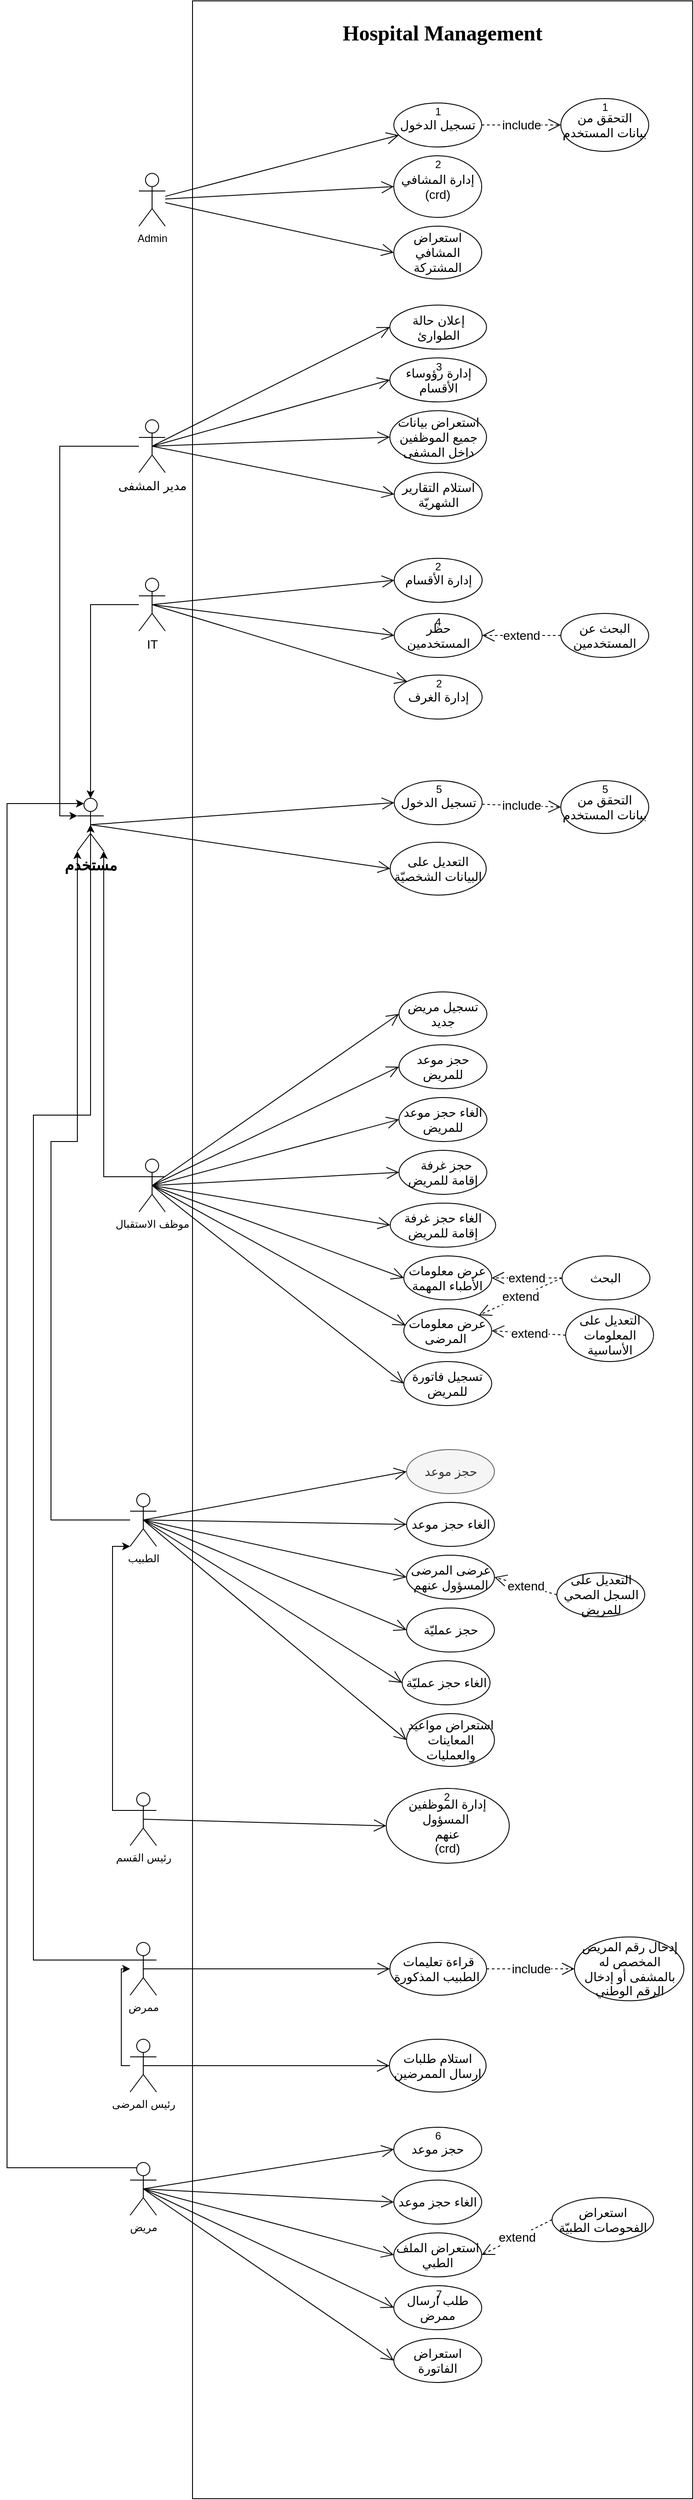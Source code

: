 <mxfile version="15.8.7" type="device"><diagram id="CZWPlFle0UDfTyKs_f63" name="Page-1"><mxGraphModel dx="868" dy="1653" grid="1" gridSize="10" guides="1" tooltips="1" connect="1" arrows="1" fold="1" page="1" pageScale="1" pageWidth="850" pageHeight="1100" math="0" shadow="0"><root><mxCell id="0"/><mxCell id="1" parent="0"/><mxCell id="A4R0s8xZ0z-zzf3L-33o-4" value="&lt;h1&gt;&lt;font face=&quot;Comic Sans MS&quot;&gt;Hospital Management&lt;/font&gt;&lt;/h1&gt;" style="rounded=0;whiteSpace=wrap;html=1;horizontal=1;verticalAlign=top;" parent="1" vertex="1"><mxGeometry x="251" y="-96" width="569" height="2838" as="geometry"/></mxCell><mxCell id="A4R0s8xZ0z-zzf3L-33o-7" value="Admin" style="shape=umlActor;verticalLabelPosition=bottom;verticalAlign=top;html=1;outlineConnect=0;" parent="1" vertex="1"><mxGeometry x="190" y="100" width="30" height="60" as="geometry"/></mxCell><mxCell id="A4R0s8xZ0z-zzf3L-33o-11" value="تسجيل الدخول" style="ellipse;whiteSpace=wrap;html=1;verticalAlign=middle;fontSize=14;" parent="1" vertex="1"><mxGeometry x="480" y="20" width="100" height="50" as="geometry"/></mxCell><mxCell id="A4R0s8xZ0z-zzf3L-33o-13" value="إدارة المشافي&lt;br&gt;(crd)" style="ellipse;whiteSpace=wrap;html=1;fontSize=14;" parent="1" vertex="1"><mxGeometry x="480" y="80" width="100" height="70" as="geometry"/></mxCell><mxCell id="A4R0s8xZ0z-zzf3L-33o-15" value="استعراض المشافي&lt;br&gt;المشتركة" style="ellipse;whiteSpace=wrap;html=1;fontSize=14;" parent="1" vertex="1"><mxGeometry x="480" y="160" width="100" height="60" as="geometry"/></mxCell><mxCell id="A4R0s8xZ0z-zzf3L-33o-20" style="edgeStyle=orthogonalEdgeStyle;rounded=0;orthogonalLoop=1;jettySize=auto;html=1;exitX=0.5;exitY=1;exitDx=0;exitDy=0;fontSize=14;" parent="1" edge="1"><mxGeometry relative="1" as="geometry"><mxPoint x="460" y="370" as="sourcePoint"/><mxPoint x="460" y="370" as="targetPoint"/></mxGeometry></mxCell><mxCell id="A4R0s8xZ0z-zzf3L-33o-25" value="" style="endArrow=open;endFill=1;endSize=12;html=1;rounded=0;fontSize=14;" parent="1" source="A4R0s8xZ0z-zzf3L-33o-7" target="A4R0s8xZ0z-zzf3L-33o-11" edge="1"><mxGeometry width="160" relative="1" as="geometry"><mxPoint x="340" y="280" as="sourcePoint"/><mxPoint x="500" y="280" as="targetPoint"/></mxGeometry></mxCell><mxCell id="A4R0s8xZ0z-zzf3L-33o-26" value="" style="endArrow=open;endFill=1;endSize=12;html=1;rounded=0;fontSize=14;entryX=0;entryY=0.5;entryDx=0;entryDy=0;" parent="1" source="A4R0s8xZ0z-zzf3L-33o-7" target="A4R0s8xZ0z-zzf3L-33o-13" edge="1"><mxGeometry width="160" relative="1" as="geometry"><mxPoint x="260" y="136.86" as="sourcePoint"/><mxPoint x="413.878" y="104.653" as="targetPoint"/></mxGeometry></mxCell><mxCell id="A4R0s8xZ0z-zzf3L-33o-28" value="" style="endArrow=open;endFill=1;endSize=12;html=1;rounded=0;fontSize=14;entryX=0;entryY=0.5;entryDx=0;entryDy=0;" parent="1" source="A4R0s8xZ0z-zzf3L-33o-7" target="A4R0s8xZ0z-zzf3L-33o-15" edge="1"><mxGeometry width="160" relative="1" as="geometry"><mxPoint x="260" y="146.818" as="sourcePoint"/><mxPoint x="410" y="215" as="targetPoint"/></mxGeometry></mxCell><mxCell id="pIloMthtEdGAzL_Q1CRn-136" style="edgeStyle=orthogonalEdgeStyle;rounded=0;orthogonalLoop=1;jettySize=auto;html=1;entryX=0;entryY=0.333;entryDx=0;entryDy=0;entryPerimeter=0;fontSize=12;" parent="1" source="A4R0s8xZ0z-zzf3L-33o-29" target="A4R0s8xZ0z-zzf3L-33o-38" edge="1"><mxGeometry relative="1" as="geometry"/></mxCell><mxCell id="A4R0s8xZ0z-zzf3L-33o-29" value="مدير المشفى" style="shape=umlActor;verticalLabelPosition=bottom;verticalAlign=top;html=1;fontSize=14;" parent="1" vertex="1"><mxGeometry x="190" y="380" width="30" height="60" as="geometry"/></mxCell><mxCell id="A4R0s8xZ0z-zzf3L-33o-32" value="إدارة رؤوساء الأقسام" style="ellipse;whiteSpace=wrap;html=1;fontSize=14;" parent="1" vertex="1"><mxGeometry x="475.5" y="309.68" width="110" height="50" as="geometry"/></mxCell><mxCell id="A4R0s8xZ0z-zzf3L-33o-36" value="استعراض بيانات جميع الموظفين داخل المشفى" style="ellipse;whiteSpace=wrap;html=1;fontSize=14;" parent="1" vertex="1"><mxGeometry x="475.5" y="369.68" width="110" height="60" as="geometry"/></mxCell><mxCell id="A4R0s8xZ0z-zzf3L-33o-38" value="مستخدم" style="shape=umlActor;verticalLabelPosition=bottom;verticalAlign=top;html=1;fontSize=17;fontStyle=1" parent="1" vertex="1"><mxGeometry x="120" y="810" width="30" height="60" as="geometry"/></mxCell><mxCell id="A4R0s8xZ0z-zzf3L-33o-39" value="تسجيل الدخول" style="ellipse;whiteSpace=wrap;html=1;verticalAlign=middle;fontSize=14;" parent="1" vertex="1"><mxGeometry x="480.5" y="790" width="100" height="50" as="geometry"/></mxCell><mxCell id="A4R0s8xZ0z-zzf3L-33o-40" value="التعديل على البيانات الشخصيّة" style="ellipse;whiteSpace=wrap;html=1;verticalAlign=middle;fontSize=14;" parent="1" vertex="1"><mxGeometry x="475.88" y="860" width="109.25" height="60" as="geometry"/></mxCell><mxCell id="A4R0s8xZ0z-zzf3L-33o-42" value="" style="endArrow=open;endFill=1;endSize=12;html=1;rounded=0;fontSize=14;entryX=0;entryY=0.5;entryDx=0;entryDy=0;exitX=0.5;exitY=0.5;exitDx=0;exitDy=0;exitPerimeter=0;" parent="1" source="A4R0s8xZ0z-zzf3L-33o-29" target="A4R0s8xZ0z-zzf3L-33o-36" edge="1"><mxGeometry width="160" relative="1" as="geometry"><mxPoint x="215" y="490" as="sourcePoint"/><mxPoint x="410" y="445" as="targetPoint"/></mxGeometry></mxCell><mxCell id="pIloMthtEdGAzL_Q1CRn-135" style="edgeStyle=orthogonalEdgeStyle;rounded=0;orthogonalLoop=1;jettySize=auto;html=1;entryX=0.5;entryY=0;entryDx=0;entryDy=0;entryPerimeter=0;fontSize=12;" parent="1" source="pIloMthtEdGAzL_Q1CRn-1" target="A4R0s8xZ0z-zzf3L-33o-38" edge="1"><mxGeometry relative="1" as="geometry"/></mxCell><mxCell id="pIloMthtEdGAzL_Q1CRn-1" value="IT" style="shape=umlActor;verticalLabelPosition=bottom;verticalAlign=top;html=1;fontSize=14;" parent="1" vertex="1"><mxGeometry x="190" y="560" width="30" height="60" as="geometry"/></mxCell><mxCell id="pIloMthtEdGAzL_Q1CRn-2" value="إدارة الأقسام" style="ellipse;whiteSpace=wrap;html=1;fontSize=14;" parent="1" vertex="1"><mxGeometry x="480.5" y="537.32" width="100" height="50" as="geometry"/></mxCell><mxCell id="pIloMthtEdGAzL_Q1CRn-12" value="حظر المستخدمين" style="ellipse;whiteSpace=wrap;html=1;fontSize=14;" parent="1" vertex="1"><mxGeometry x="480.5" y="600" width="100" height="50" as="geometry"/></mxCell><mxCell id="pIloMthtEdGAzL_Q1CRn-13" value="البحث عن المستخدمين" style="ellipse;whiteSpace=wrap;html=1;fontSize=14;" parent="1" vertex="1"><mxGeometry x="670" y="600" width="100" height="50" as="geometry"/></mxCell><mxCell id="pIloMthtEdGAzL_Q1CRn-14" value="extend" style="endArrow=open;endSize=12;dashed=1;html=1;rounded=0;fontSize=14;entryX=1;entryY=0.5;entryDx=0;entryDy=0;exitX=0;exitY=0.5;exitDx=0;exitDy=0;" parent="1" source="pIloMthtEdGAzL_Q1CRn-13" target="pIloMthtEdGAzL_Q1CRn-12" edge="1"><mxGeometry width="160" relative="1" as="geometry"><mxPoint x="655.145" y="701.002" as="sourcePoint"/><mxPoint x="551.5" y="740" as="targetPoint"/></mxGeometry></mxCell><mxCell id="pIloMthtEdGAzL_Q1CRn-17" value="إدارة الغرف" style="ellipse;whiteSpace=wrap;html=1;fontSize=14;" parent="1" vertex="1"><mxGeometry x="480.5" y="670" width="100" height="50" as="geometry"/></mxCell><mxCell id="pIloMthtEdGAzL_Q1CRn-34" value="" style="endArrow=open;endFill=1;endSize=12;html=1;rounded=0;exitX=0.5;exitY=0.5;exitDx=0;exitDy=0;entryX=0;entryY=0.5;entryDx=0;entryDy=0;exitPerimeter=0;" parent="1" source="pIloMthtEdGAzL_Q1CRn-1" target="pIloMthtEdGAzL_Q1CRn-2" edge="1"><mxGeometry width="160" relative="1" as="geometry"><mxPoint x="711" y="835" as="sourcePoint"/><mxPoint x="625.355" y="857.322" as="targetPoint"/></mxGeometry></mxCell><mxCell id="pIloMthtEdGAzL_Q1CRn-35" value="" style="endArrow=open;endFill=1;endSize=12;html=1;rounded=0;exitX=0.5;exitY=0.5;exitDx=0;exitDy=0;entryX=0;entryY=0.5;entryDx=0;entryDy=0;exitPerimeter=0;" parent="1" source="pIloMthtEdGAzL_Q1CRn-1" target="pIloMthtEdGAzL_Q1CRn-12" edge="1"><mxGeometry width="160" relative="1" as="geometry"><mxPoint x="225" y="650" as="sourcePoint"/><mxPoint x="410" y="645" as="targetPoint"/></mxGeometry></mxCell><mxCell id="pIloMthtEdGAzL_Q1CRn-36" value="" style="endArrow=open;endFill=1;endSize=12;html=1;rounded=0;exitX=0.5;exitY=0.5;exitDx=0;exitDy=0;entryX=0;entryY=0;entryDx=0;entryDy=0;exitPerimeter=0;" parent="1" source="pIloMthtEdGAzL_Q1CRn-1" target="pIloMthtEdGAzL_Q1CRn-17" edge="1"><mxGeometry width="160" relative="1" as="geometry"><mxPoint x="225" y="650" as="sourcePoint"/><mxPoint x="410" y="745" as="targetPoint"/></mxGeometry></mxCell><mxCell id="pIloMthtEdGAzL_Q1CRn-138" style="edgeStyle=orthogonalEdgeStyle;rounded=0;orthogonalLoop=1;jettySize=auto;html=1;entryX=1;entryY=1;entryDx=0;entryDy=0;entryPerimeter=0;fontSize=12;exitX=0;exitY=0.333;exitDx=0;exitDy=0;exitPerimeter=0;" parent="1" source="pIloMthtEdGAzL_Q1CRn-37" target="A4R0s8xZ0z-zzf3L-33o-38" edge="1"><mxGeometry relative="1" as="geometry"><Array as="points"><mxPoint x="150" y="1240"/></Array></mxGeometry></mxCell><mxCell id="pIloMthtEdGAzL_Q1CRn-37" value="موظف الاستقبال" style="shape=umlActor;verticalLabelPosition=bottom;verticalAlign=top;html=1;" parent="1" vertex="1"><mxGeometry x="190" y="1220" width="30" height="60" as="geometry"/></mxCell><mxCell id="pIloMthtEdGAzL_Q1CRn-38" value="تسجيل مريض جديد" style="ellipse;whiteSpace=wrap;html=1;fontSize=14;" parent="1" vertex="1"><mxGeometry x="485.88" y="1030" width="100" height="50" as="geometry"/></mxCell><mxCell id="pIloMthtEdGAzL_Q1CRn-39" value="حجز موعد للمريض" style="ellipse;whiteSpace=wrap;html=1;fontSize=14;" parent="1" vertex="1"><mxGeometry x="485.88" y="1090" width="100" height="50" as="geometry"/></mxCell><mxCell id="pIloMthtEdGAzL_Q1CRn-40" value="&amp;nbsp; حجز غرفة إقامة للمريض" style="ellipse;whiteSpace=wrap;html=1;fontSize=14;" parent="1" vertex="1"><mxGeometry x="485.88" y="1210" width="100" height="50" as="geometry"/></mxCell><mxCell id="pIloMthtEdGAzL_Q1CRn-41" value="عرض معلومات الأطباء المهمة" style="ellipse;whiteSpace=wrap;html=1;fontSize=14;" parent="1" vertex="1"><mxGeometry x="491.38" y="1330" width="100" height="50" as="geometry"/></mxCell><mxCell id="pIloMthtEdGAzL_Q1CRn-42" value="البحث" style="ellipse;whiteSpace=wrap;html=1;fontSize=14;" parent="1" vertex="1"><mxGeometry x="671.38" y="1330" width="100" height="50" as="geometry"/></mxCell><mxCell id="pIloMthtEdGAzL_Q1CRn-43" value="extend" style="endArrow=open;endSize=12;dashed=1;html=1;rounded=0;fontSize=14;entryX=1;entryY=0.5;entryDx=0;entryDy=0;exitX=0;exitY=0.5;exitDx=0;exitDy=0;" parent="1" source="pIloMthtEdGAzL_Q1CRn-42" target="pIloMthtEdGAzL_Q1CRn-41" edge="1"><mxGeometry width="160" relative="1" as="geometry"><mxPoint x="686.025" y="1276.002" as="sourcePoint"/><mxPoint x="611.38" y="1310" as="targetPoint"/></mxGeometry></mxCell><mxCell id="pIloMthtEdGAzL_Q1CRn-48" value="عرض معلومات المرضى&amp;nbsp;" style="ellipse;whiteSpace=wrap;html=1;fontSize=14;" parent="1" vertex="1"><mxGeometry x="491.38" y="1390" width="100" height="50" as="geometry"/></mxCell><mxCell id="pIloMthtEdGAzL_Q1CRn-50" value="extend" style="endArrow=open;endSize=12;dashed=1;html=1;rounded=0;fontSize=14;entryX=1;entryY=0;entryDx=0;entryDy=0;exitX=0;exitY=0.5;exitDx=0;exitDy=0;" parent="1" source="pIloMthtEdGAzL_Q1CRn-42" target="pIloMthtEdGAzL_Q1CRn-48" edge="1"><mxGeometry width="160" relative="1" as="geometry"><mxPoint x="671.38" y="1416" as="sourcePoint"/><mxPoint x="591.38" y="1416" as="targetPoint"/></mxGeometry></mxCell><mxCell id="pIloMthtEdGAzL_Q1CRn-51" value="تسجيل فاتورة للمريض" style="ellipse;whiteSpace=wrap;html=1;fontSize=14;" parent="1" vertex="1"><mxGeometry x="491.38" y="1450" width="100" height="50" as="geometry"/></mxCell><mxCell id="pIloMthtEdGAzL_Q1CRn-53" value="" style="endArrow=open;endFill=1;endSize=12;html=1;rounded=0;fontSize=30;exitX=0.5;exitY=0.5;exitDx=0;exitDy=0;exitPerimeter=0;entryX=0;entryY=0.5;entryDx=0;entryDy=0;" parent="1" source="pIloMthtEdGAzL_Q1CRn-37" target="pIloMthtEdGAzL_Q1CRn-38" edge="1"><mxGeometry width="160" relative="1" as="geometry"><mxPoint x="400" y="1410" as="sourcePoint"/><mxPoint x="560" y="1410" as="targetPoint"/></mxGeometry></mxCell><mxCell id="pIloMthtEdGAzL_Q1CRn-54" value="" style="endArrow=open;endFill=1;endSize=12;html=1;rounded=0;fontSize=30;exitX=0.5;exitY=0.5;exitDx=0;exitDy=0;exitPerimeter=0;entryX=0;entryY=0.5;entryDx=0;entryDy=0;" parent="1" source="pIloMthtEdGAzL_Q1CRn-37" target="pIloMthtEdGAzL_Q1CRn-39" edge="1"><mxGeometry width="160" relative="1" as="geometry"><mxPoint x="235" y="1400" as="sourcePoint"/><mxPoint x="520.0" y="1315" as="targetPoint"/></mxGeometry></mxCell><mxCell id="pIloMthtEdGAzL_Q1CRn-55" value="" style="endArrow=open;endFill=1;endSize=12;html=1;rounded=0;fontSize=30;exitX=0.5;exitY=0.5;exitDx=0;exitDy=0;exitPerimeter=0;entryX=0;entryY=0.5;entryDx=0;entryDy=0;" parent="1" source="pIloMthtEdGAzL_Q1CRn-37" target="pIloMthtEdGAzL_Q1CRn-40" edge="1"><mxGeometry width="160" relative="1" as="geometry"><mxPoint x="235" y="1400" as="sourcePoint"/><mxPoint x="520.0" y="1375" as="targetPoint"/></mxGeometry></mxCell><mxCell id="pIloMthtEdGAzL_Q1CRn-56" value="" style="endArrow=open;endFill=1;endSize=12;html=1;rounded=0;fontSize=30;exitX=0.5;exitY=0.5;exitDx=0;exitDy=0;exitPerimeter=0;entryX=0;entryY=0.5;entryDx=0;entryDy=0;" parent="1" source="pIloMthtEdGAzL_Q1CRn-37" target="pIloMthtEdGAzL_Q1CRn-41" edge="1"><mxGeometry width="160" relative="1" as="geometry"><mxPoint x="235" y="1400" as="sourcePoint"/><mxPoint x="520.0" y="1435" as="targetPoint"/></mxGeometry></mxCell><mxCell id="pIloMthtEdGAzL_Q1CRn-57" value="" style="endArrow=open;endFill=1;endSize=12;html=1;rounded=0;fontSize=30;exitX=0.5;exitY=0.5;exitDx=0;exitDy=0;exitPerimeter=0;entryX=0.02;entryY=0.38;entryDx=0;entryDy=0;entryPerimeter=0;" parent="1" source="pIloMthtEdGAzL_Q1CRn-37" target="pIloMthtEdGAzL_Q1CRn-48" edge="1"><mxGeometry width="160" relative="1" as="geometry"><mxPoint x="235" y="1400" as="sourcePoint"/><mxPoint x="520.0" y="1495" as="targetPoint"/></mxGeometry></mxCell><mxCell id="pIloMthtEdGAzL_Q1CRn-58" value="" style="endArrow=open;endFill=1;endSize=12;html=1;rounded=0;fontSize=30;exitX=0.5;exitY=0.5;exitDx=0;exitDy=0;exitPerimeter=0;entryX=0;entryY=0.5;entryDx=0;entryDy=0;" parent="1" source="pIloMthtEdGAzL_Q1CRn-37" target="pIloMthtEdGAzL_Q1CRn-51" edge="1"><mxGeometry width="160" relative="1" as="geometry"><mxPoint x="235" y="1400" as="sourcePoint"/><mxPoint x="522" y="1549" as="targetPoint"/></mxGeometry></mxCell><mxCell id="pIloMthtEdGAzL_Q1CRn-139" style="edgeStyle=orthogonalEdgeStyle;rounded=0;orthogonalLoop=1;jettySize=auto;html=1;entryX=0;entryY=1;entryDx=0;entryDy=0;entryPerimeter=0;fontSize=12;" parent="1" source="pIloMthtEdGAzL_Q1CRn-59" target="A4R0s8xZ0z-zzf3L-33o-38" edge="1"><mxGeometry relative="1" as="geometry"><Array as="points"><mxPoint x="90" y="1630"/><mxPoint x="90" y="1200"/><mxPoint x="120" y="1200"/></Array></mxGeometry></mxCell><mxCell id="pIloMthtEdGAzL_Q1CRn-59" value="الطبيب" style="shape=umlActor;verticalLabelPosition=bottom;verticalAlign=top;html=1;fontSize=12;" parent="1" vertex="1"><mxGeometry x="180" y="1600" width="30" height="60" as="geometry"/></mxCell><mxCell id="pIloMthtEdGAzL_Q1CRn-67" value="حجز موعد" style="ellipse;whiteSpace=wrap;html=1;fontSize=14;fillColor=#f5f5f5;strokeColor=#666666;fontColor=#333333;" parent="1" vertex="1"><mxGeometry x="494.5" y="1550" width="100" height="50" as="geometry"/></mxCell><mxCell id="pIloMthtEdGAzL_Q1CRn-68" value="الغاء حجز موعد" style="ellipse;whiteSpace=wrap;html=1;fontSize=14;" parent="1" vertex="1"><mxGeometry x="494.5" y="1610" width="100" height="50" as="geometry"/></mxCell><mxCell id="pIloMthtEdGAzL_Q1CRn-69" value="" style="endArrow=open;endFill=1;endSize=12;html=1;rounded=0;exitX=0.5;exitY=0.5;exitDx=0;exitDy=0;entryX=0;entryY=0.5;entryDx=0;entryDy=0;exitPerimeter=0;" parent="1" source="pIloMthtEdGAzL_Q1CRn-59" target="pIloMthtEdGAzL_Q1CRn-68" edge="1"><mxGeometry width="160" relative="1" as="geometry"><mxPoint x="330" y="1590" as="sourcePoint"/><mxPoint x="570" y="1635" as="targetPoint"/></mxGeometry></mxCell><mxCell id="pIloMthtEdGAzL_Q1CRn-71" value="عرضى المرضى المسؤول عنهم" style="ellipse;whiteSpace=wrap;html=1;fontSize=14;" parent="1" vertex="1"><mxGeometry x="494.5" y="1670" width="100" height="50" as="geometry"/></mxCell><mxCell id="pIloMthtEdGAzL_Q1CRn-74" value="حجز عمليّة" style="ellipse;whiteSpace=wrap;html=1;fontSize=14;" parent="1" vertex="1"><mxGeometry x="494.5" y="1730" width="100" height="50" as="geometry"/></mxCell><mxCell id="pIloMthtEdGAzL_Q1CRn-75" value="الغاء حجز عمليّة" style="ellipse;whiteSpace=wrap;html=1;fontSize=14;" parent="1" vertex="1"><mxGeometry x="489.5" y="1790" width="100" height="50" as="geometry"/></mxCell><mxCell id="pIloMthtEdGAzL_Q1CRn-76" value="" style="endArrow=open;endFill=1;endSize=12;html=1;rounded=0;exitX=0.5;exitY=0.5;exitDx=0;exitDy=0;entryX=0;entryY=0.5;entryDx=0;entryDy=0;exitPerimeter=0;" parent="1" source="pIloMthtEdGAzL_Q1CRn-59" target="pIloMthtEdGAzL_Q1CRn-75" edge="1"><mxGeometry width="160" relative="1" as="geometry"><mxPoint x="330" y="1740" as="sourcePoint"/><mxPoint x="566.2" y="1796.5" as="targetPoint"/></mxGeometry></mxCell><mxCell id="pIloMthtEdGAzL_Q1CRn-81" value="التعديل على السجل الصحي للمريض" style="ellipse;whiteSpace=wrap;html=1;fontSize=14;" parent="1" vertex="1"><mxGeometry x="665.5" y="1690" width="100" height="50" as="geometry"/></mxCell><mxCell id="pIloMthtEdGAzL_Q1CRn-82" value="extend" style="endArrow=open;endSize=12;dashed=1;html=1;rounded=0;fontSize=14;entryX=1;entryY=0.5;entryDx=0;entryDy=0;exitX=0;exitY=0.5;exitDx=0;exitDy=0;" parent="1" source="pIloMthtEdGAzL_Q1CRn-81" target="pIloMthtEdGAzL_Q1CRn-71" edge="1"><mxGeometry width="160" relative="1" as="geometry"><mxPoint x="680.145" y="1636.002" as="sourcePoint"/><mxPoint x="585.5" y="1715" as="targetPoint"/></mxGeometry></mxCell><mxCell id="pIloMthtEdGAzL_Q1CRn-85" value="استعراض مواعيد المعاينات والعمليات" style="ellipse;whiteSpace=wrap;html=1;fontSize=14;" parent="1" vertex="1"><mxGeometry x="494.5" y="1850" width="100" height="60" as="geometry"/></mxCell><mxCell id="pIloMthtEdGAzL_Q1CRn-88" style="edgeStyle=orthogonalEdgeStyle;rounded=0;orthogonalLoop=1;jettySize=auto;html=1;fontSize=12;entryX=0;entryY=1;entryDx=0;entryDy=0;entryPerimeter=0;exitX=0;exitY=0.333;exitDx=0;exitDy=0;exitPerimeter=0;" parent="1" source="pIloMthtEdGAzL_Q1CRn-87" target="pIloMthtEdGAzL_Q1CRn-59" edge="1"><mxGeometry relative="1" as="geometry"><mxPoint x="235" y="1850" as="targetPoint"/><Array as="points"><mxPoint x="160" y="1960"/><mxPoint x="160" y="1660"/></Array></mxGeometry></mxCell><mxCell id="pIloMthtEdGAzL_Q1CRn-87" value="رئيس القسم" style="shape=umlActor;verticalLabelPosition=bottom;verticalAlign=top;html=1;fontSize=12;" parent="1" vertex="1"><mxGeometry x="180" y="1940" width="30" height="60" as="geometry"/></mxCell><mxCell id="pIloMthtEdGAzL_Q1CRn-92" value="إدارة الموظفين المسؤول&amp;nbsp; &lt;br&gt;عنهم&lt;br&gt;(crd)" style="ellipse;whiteSpace=wrap;html=1;fontSize=14;" parent="1" vertex="1"><mxGeometry x="471.38" y="1935" width="140" height="85" as="geometry"/></mxCell><mxCell id="pIloMthtEdGAzL_Q1CRn-99" value="" style="endArrow=open;endFill=1;endSize=12;html=1;rounded=0;exitX=0.5;exitY=0.5;exitDx=0;exitDy=0;entryX=0;entryY=0.5;entryDx=0;entryDy=0;exitPerimeter=0;" parent="1" source="pIloMthtEdGAzL_Q1CRn-87" target="pIloMthtEdGAzL_Q1CRn-92" edge="1"><mxGeometry width="160" relative="1" as="geometry"><mxPoint x="704.645" y="1897.322" as="sourcePoint"/><mxPoint x="616.2" y="1876.5" as="targetPoint"/></mxGeometry></mxCell><mxCell id="pIloMthtEdGAzL_Q1CRn-100" value="" style="endArrow=open;endFill=1;endSize=12;html=1;rounded=0;exitX=0.5;exitY=0.5;exitDx=0;exitDy=0;entryX=0;entryY=0.5;entryDx=0;entryDy=0;exitPerimeter=0;" parent="1" source="pIloMthtEdGAzL_Q1CRn-59" target="pIloMthtEdGAzL_Q1CRn-85" edge="1"><mxGeometry width="160" relative="1" as="geometry"><mxPoint x="245" y="1920" as="sourcePoint"/><mxPoint x="480" y="2070" as="targetPoint"/></mxGeometry></mxCell><mxCell id="pIloMthtEdGAzL_Q1CRn-101" value="" style="endArrow=open;endFill=1;endSize=12;html=1;rounded=0;exitX=0.5;exitY=0.5;exitDx=0;exitDy=0;entryX=0;entryY=0.5;entryDx=0;entryDy=0;exitPerimeter=0;" parent="1" source="pIloMthtEdGAzL_Q1CRn-59" target="pIloMthtEdGAzL_Q1CRn-74" edge="1"><mxGeometry width="160" relative="1" as="geometry"><mxPoint x="245" y="1780" as="sourcePoint"/><mxPoint x="470.0" y="1785" as="targetPoint"/></mxGeometry></mxCell><mxCell id="pIloMthtEdGAzL_Q1CRn-102" value="" style="endArrow=open;endFill=1;endSize=12;html=1;rounded=0;exitX=0.5;exitY=0.5;exitDx=0;exitDy=0;entryX=0;entryY=0.5;entryDx=0;entryDy=0;exitPerimeter=0;" parent="1" source="pIloMthtEdGAzL_Q1CRn-59" target="pIloMthtEdGAzL_Q1CRn-71" edge="1"><mxGeometry width="160" relative="1" as="geometry"><mxPoint x="245" y="1780" as="sourcePoint"/><mxPoint x="520.0" y="1865" as="targetPoint"/></mxGeometry></mxCell><mxCell id="pIloMthtEdGAzL_Q1CRn-103" value="" style="endArrow=open;endFill=1;endSize=12;html=1;rounded=0;exitX=0.5;exitY=0.5;exitDx=0;exitDy=0;entryX=0;entryY=0.5;entryDx=0;entryDy=0;exitPerimeter=0;" parent="1" source="pIloMthtEdGAzL_Q1CRn-59" target="pIloMthtEdGAzL_Q1CRn-67" edge="1"><mxGeometry width="160" relative="1" as="geometry"><mxPoint x="245" y="1780" as="sourcePoint"/><mxPoint x="472.8" y="1641.5" as="targetPoint"/></mxGeometry></mxCell><mxCell id="pIloMthtEdGAzL_Q1CRn-140" style="edgeStyle=orthogonalEdgeStyle;rounded=0;orthogonalLoop=1;jettySize=auto;html=1;entryX=0.5;entryY=0.5;entryDx=0;entryDy=0;entryPerimeter=0;fontSize=12;exitX=0;exitY=0.333;exitDx=0;exitDy=0;exitPerimeter=0;" parent="1" source="pIloMthtEdGAzL_Q1CRn-104" target="A4R0s8xZ0z-zzf3L-33o-38" edge="1"><mxGeometry relative="1" as="geometry"><Array as="points"><mxPoint x="180" y="2130"/><mxPoint x="70" y="2130"/><mxPoint x="70" y="1170"/><mxPoint x="135" y="1170"/></Array></mxGeometry></mxCell><mxCell id="pIloMthtEdGAzL_Q1CRn-104" value="ممرض" style="shape=umlActor;verticalLabelPosition=bottom;verticalAlign=top;html=1;fontSize=12;" parent="1" vertex="1"><mxGeometry x="180" y="2110" width="30" height="60" as="geometry"/></mxCell><mxCell id="pIloMthtEdGAzL_Q1CRn-109" value="قراءة تعليمات الطبيب المذكورة&amp;nbsp;" style="ellipse;whiteSpace=wrap;html=1;fontSize=14;" parent="1" vertex="1"><mxGeometry x="475.5" y="2110" width="110" height="60" as="geometry"/></mxCell><mxCell id="pIloMthtEdGAzL_Q1CRn-110" value="إدخال رقم المريض المخصص له بالمشفى أو إدخال الرقم الوطني" style="ellipse;whiteSpace=wrap;html=1;fontSize=14;" parent="1" vertex="1"><mxGeometry x="685.5" y="2103.75" width="124.5" height="72.5" as="geometry"/></mxCell><mxCell id="pIloMthtEdGAzL_Q1CRn-111" value="include" style="endArrow=open;endSize=12;dashed=1;html=1;rounded=0;fontSize=14;entryX=0;entryY=0.5;entryDx=0;entryDy=0;exitX=1;exitY=0.5;exitDx=0;exitDy=0;" parent="1" source="pIloMthtEdGAzL_Q1CRn-109" target="pIloMthtEdGAzL_Q1CRn-110" edge="1"><mxGeometry width="160" relative="1" as="geometry"><mxPoint x="650.145" y="2131.202" as="sourcePoint"/><mxPoint x="552.6" y="2180" as="targetPoint"/><Array as="points"/></mxGeometry></mxCell><mxCell id="pIloMthtEdGAzL_Q1CRn-112" value="" style="endArrow=open;endFill=1;endSize=12;html=1;rounded=0;fontSize=12;exitX=0.5;exitY=0.5;exitDx=0;exitDy=0;exitPerimeter=0;entryX=0;entryY=0.5;entryDx=0;entryDy=0;" parent="1" source="pIloMthtEdGAzL_Q1CRn-104" target="pIloMthtEdGAzL_Q1CRn-109" edge="1"><mxGeometry width="160" relative="1" as="geometry"><mxPoint x="380" y="2330" as="sourcePoint"/><mxPoint x="540" y="2330" as="targetPoint"/><Array as="points"><mxPoint x="340" y="2140"/></Array></mxGeometry></mxCell><mxCell id="pIloMthtEdGAzL_Q1CRn-141" style="edgeStyle=elbowEdgeStyle;rounded=0;orthogonalLoop=1;jettySize=auto;html=1;entryX=0.25;entryY=0.1;entryDx=0;entryDy=0;entryPerimeter=0;fontSize=12;exitX=0.25;exitY=0.1;exitDx=0;exitDy=0;exitPerimeter=0;" parent="1" source="pIloMthtEdGAzL_Q1CRn-113" target="A4R0s8xZ0z-zzf3L-33o-38" edge="1"><mxGeometry relative="1" as="geometry"><Array as="points"><mxPoint x="40" y="1300"/></Array></mxGeometry></mxCell><mxCell id="pIloMthtEdGAzL_Q1CRn-113" value="مريض" style="shape=umlActor;verticalLabelPosition=bottom;verticalAlign=top;html=1;fontSize=12;" parent="1" vertex="1"><mxGeometry x="180" y="2360" width="30" height="60" as="geometry"/></mxCell><mxCell id="pIloMthtEdGAzL_Q1CRn-120" value="حجز موعد" style="ellipse;whiteSpace=wrap;html=1;fontSize=14;" parent="1" vertex="1"><mxGeometry x="480" y="2320" width="100" height="50" as="geometry"/></mxCell><mxCell id="pIloMthtEdGAzL_Q1CRn-121" value="الغاء حجز موعد" style="ellipse;whiteSpace=wrap;html=1;fontSize=14;" parent="1" vertex="1"><mxGeometry x="480" y="2380" width="100" height="50" as="geometry"/></mxCell><mxCell id="pIloMthtEdGAzL_Q1CRn-122" value="" style="endArrow=open;endFill=1;endSize=12;html=1;rounded=0;exitX=0.5;exitY=0.5;exitDx=0;exitDy=0;entryX=0;entryY=0.5;entryDx=0;entryDy=0;exitPerimeter=0;" parent="1" source="pIloMthtEdGAzL_Q1CRn-113" target="pIloMthtEdGAzL_Q1CRn-121" edge="1"><mxGeometry width="160" relative="1" as="geometry"><mxPoint x="314.5" y="2290" as="sourcePoint"/><mxPoint x="554.5" y="2335" as="targetPoint"/></mxGeometry></mxCell><mxCell id="pIloMthtEdGAzL_Q1CRn-124" value="استعراض الفحوصات الطبيّة" style="ellipse;whiteSpace=wrap;html=1;fontSize=14;" parent="1" vertex="1"><mxGeometry x="660" y="2400" width="115.5" height="50" as="geometry"/></mxCell><mxCell id="pIloMthtEdGAzL_Q1CRn-125" value="استعراض الملف الطبي" style="ellipse;whiteSpace=wrap;html=1;fontSize=14;" parent="1" vertex="1"><mxGeometry x="480" y="2440" width="100" height="50" as="geometry"/></mxCell><mxCell id="pIloMthtEdGAzL_Q1CRn-126" value="extend" style="endArrow=open;endSize=12;dashed=1;html=1;rounded=0;fontSize=14;entryX=1;entryY=0.5;entryDx=0;entryDy=0;exitX=0;exitY=0.5;exitDx=0;exitDy=0;" parent="1" source="pIloMthtEdGAzL_Q1CRn-124" target="pIloMthtEdGAzL_Q1CRn-125" edge="1"><mxGeometry width="160" relative="1" as="geometry"><mxPoint x="620.145" y="2341.202" as="sourcePoint"/><mxPoint x="522.6" y="2390" as="targetPoint"/></mxGeometry></mxCell><mxCell id="pIloMthtEdGAzL_Q1CRn-127" value="طلب ارسال ممرض" style="ellipse;whiteSpace=wrap;html=1;fontSize=14;" parent="1" vertex="1"><mxGeometry x="480" y="2500" width="100" height="50" as="geometry"/></mxCell><mxCell id="pIloMthtEdGAzL_Q1CRn-128" value="استعراض الفاتورة" style="ellipse;whiteSpace=wrap;html=1;fontSize=14;" parent="1" vertex="1"><mxGeometry x="480" y="2560" width="100" height="50" as="geometry"/></mxCell><mxCell id="pIloMthtEdGAzL_Q1CRn-129" value="" style="endArrow=open;endFill=1;endSize=12;html=1;rounded=0;fontSize=12;exitX=0.5;exitY=0.5;exitDx=0;exitDy=0;exitPerimeter=0;entryX=0;entryY=0.5;entryDx=0;entryDy=0;" parent="1" source="pIloMthtEdGAzL_Q1CRn-113" target="pIloMthtEdGAzL_Q1CRn-120" edge="1"><mxGeometry width="160" relative="1" as="geometry"><mxPoint x="245" y="2230" as="sourcePoint"/><mxPoint x="454.5" y="2335" as="targetPoint"/></mxGeometry></mxCell><mxCell id="pIloMthtEdGAzL_Q1CRn-130" value="" style="endArrow=open;endFill=1;endSize=12;html=1;rounded=0;fontSize=12;exitX=0.5;exitY=0.5;exitDx=0;exitDy=0;exitPerimeter=0;entryX=0;entryY=0.5;entryDx=0;entryDy=0;" parent="1" source="pIloMthtEdGAzL_Q1CRn-113" target="pIloMthtEdGAzL_Q1CRn-125" edge="1"><mxGeometry width="160" relative="1" as="geometry"><mxPoint x="245" y="2410" as="sourcePoint"/><mxPoint x="494.5" y="2385" as="targetPoint"/></mxGeometry></mxCell><mxCell id="pIloMthtEdGAzL_Q1CRn-131" value="" style="endArrow=open;endFill=1;endSize=12;html=1;rounded=0;fontSize=12;exitX=0.5;exitY=0.5;exitDx=0;exitDy=0;exitPerimeter=0;entryX=0;entryY=0.5;entryDx=0;entryDy=0;" parent="1" source="pIloMthtEdGAzL_Q1CRn-113" target="pIloMthtEdGAzL_Q1CRn-127" edge="1"><mxGeometry width="160" relative="1" as="geometry"><mxPoint x="245" y="2410" as="sourcePoint"/><mxPoint x="490" y="2475" as="targetPoint"/></mxGeometry></mxCell><mxCell id="pIloMthtEdGAzL_Q1CRn-132" value="" style="endArrow=open;endFill=1;endSize=12;html=1;rounded=0;fontSize=12;exitX=0.5;exitY=0.5;exitDx=0;exitDy=0;exitPerimeter=0;entryX=0;entryY=0.5;entryDx=0;entryDy=0;" parent="1" source="pIloMthtEdGAzL_Q1CRn-113" target="pIloMthtEdGAzL_Q1CRn-128" edge="1"><mxGeometry width="160" relative="1" as="geometry"><mxPoint x="245" y="2410" as="sourcePoint"/><mxPoint x="490" y="2535" as="targetPoint"/></mxGeometry></mxCell><mxCell id="pIloMthtEdGAzL_Q1CRn-133" value="" style="endArrow=open;endFill=1;endSize=12;html=1;rounded=0;fontSize=30;exitX=0.5;exitY=0.5;exitDx=0;exitDy=0;exitPerimeter=0;entryX=0;entryY=0.5;entryDx=0;entryDy=0;" parent="1" source="A4R0s8xZ0z-zzf3L-33o-38" target="A4R0s8xZ0z-zzf3L-33o-39" edge="1"><mxGeometry width="160" relative="1" as="geometry"><mxPoint x="235" y="1400" as="sourcePoint"/><mxPoint x="520" y="1315" as="targetPoint"/></mxGeometry></mxCell><mxCell id="pIloMthtEdGAzL_Q1CRn-134" value="" style="endArrow=open;endFill=1;endSize=12;html=1;rounded=0;fontSize=30;exitX=0.5;exitY=0.5;exitDx=0;exitDy=0;exitPerimeter=0;entryX=0;entryY=0.5;entryDx=0;entryDy=0;" parent="1" source="A4R0s8xZ0z-zzf3L-33o-38" target="A4R0s8xZ0z-zzf3L-33o-40" edge="1"><mxGeometry width="160" relative="1" as="geometry"><mxPoint x="225" y="1185" as="sourcePoint"/><mxPoint x="494.5" y="1095" as="targetPoint"/></mxGeometry></mxCell><mxCell id="Pqzdf8n0h9oEWvgA2Guk-1" value="التحقق من بيانات المستخدم" style="ellipse;whiteSpace=wrap;html=1;fontSize=14;" parent="1" vertex="1"><mxGeometry x="670" y="15" width="100" height="60" as="geometry"/></mxCell><mxCell id="Pqzdf8n0h9oEWvgA2Guk-2" value="include" style="endArrow=open;endSize=12;dashed=1;html=1;rounded=0;fontSize=14;entryX=0;entryY=0.5;entryDx=0;entryDy=0;" parent="1" source="A4R0s8xZ0z-zzf3L-33o-11" target="Pqzdf8n0h9oEWvgA2Guk-1" edge="1"><mxGeometry width="160" relative="1" as="geometry"><mxPoint x="479.995" y="30.002" as="sourcePoint"/><mxPoint x="564.64" y="22.68" as="targetPoint"/></mxGeometry></mxCell><mxCell id="Pqzdf8n0h9oEWvgA2Guk-3" value="التحقق من بيانات المستخدم" style="ellipse;whiteSpace=wrap;html=1;fontSize=14;" parent="1" vertex="1"><mxGeometry x="670" y="790" width="100" height="60" as="geometry"/></mxCell><mxCell id="Pqzdf8n0h9oEWvgA2Guk-4" value="include" style="endArrow=open;endSize=12;dashed=1;html=1;rounded=0;fontSize=14;entryX=0;entryY=0.5;entryDx=0;entryDy=0;" parent="1" source="A4R0s8xZ0z-zzf3L-33o-39" target="Pqzdf8n0h9oEWvgA2Guk-3" edge="1"><mxGeometry width="160" relative="1" as="geometry"><mxPoint x="596.164" y="876.867" as="sourcePoint"/><mxPoint x="671.5" y="860" as="targetPoint"/></mxGeometry></mxCell><mxCell id="Pqzdf8n0h9oEWvgA2Guk-8" value="" style="endArrow=open;endFill=1;endSize=12;html=1;rounded=0;fontSize=14;exitX=0.5;exitY=0.5;exitDx=0;exitDy=0;exitPerimeter=0;entryX=0;entryY=0.5;entryDx=0;entryDy=0;" parent="1" source="A4R0s8xZ0z-zzf3L-33o-29" target="A4R0s8xZ0z-zzf3L-33o-32" edge="1"><mxGeometry width="160" relative="1" as="geometry"><mxPoint x="225" y="510" as="sourcePoint"/><mxPoint x="408" y="412" as="targetPoint"/></mxGeometry></mxCell><mxCell id="aQvQPYeTLjrbUg_yH_Xy-1" value="1" style="text;html=1;resizable=0;autosize=1;align=center;verticalAlign=middle;points=[];fillColor=none;strokeColor=none;rounded=0;" parent="1" vertex="1"><mxGeometry x="520" y="20" width="20" height="20" as="geometry"/></mxCell><mxCell id="nYdrPy6L5s1pN8R-3zOp-12" value="" style="endArrow=open;endFill=1;endSize=12;html=1;rounded=0;fontSize=30;exitX=0.5;exitY=0.5;exitDx=0;exitDy=0;exitPerimeter=0;entryX=0;entryY=0.5;entryDx=0;entryDy=0;" parent="1" source="pIloMthtEdGAzL_Q1CRn-37" target="nYdrPy6L5s1pN8R-3zOp-13" edge="1"><mxGeometry width="160" relative="1" as="geometry"><mxPoint x="215" y="1350" as="sourcePoint"/><mxPoint x="485.5" y="1245" as="targetPoint"/></mxGeometry></mxCell><mxCell id="nYdrPy6L5s1pN8R-3zOp-13" value="الغاء حجز موعد للمريض" style="ellipse;whiteSpace=wrap;html=1;fontSize=14;" parent="1" vertex="1"><mxGeometry x="485.88" y="1150" width="100" height="50" as="geometry"/></mxCell><mxCell id="nYdrPy6L5s1pN8R-3zOp-14" value="الغاء حجز غرفة إقامة للمريض" style="ellipse;whiteSpace=wrap;html=1;fontSize=14;" parent="1" vertex="1"><mxGeometry x="475.88" y="1270" width="120" height="50" as="geometry"/></mxCell><mxCell id="nYdrPy6L5s1pN8R-3zOp-15" value="" style="endArrow=open;endFill=1;endSize=12;html=1;rounded=0;fontSize=30;exitX=0.5;exitY=0.5;exitDx=0;exitDy=0;exitPerimeter=0;entryX=0;entryY=0.5;entryDx=0;entryDy=0;" parent="1" source="pIloMthtEdGAzL_Q1CRn-37" target="nYdrPy6L5s1pN8R-3zOp-14" edge="1"><mxGeometry width="160" relative="1" as="geometry"><mxPoint x="205" y="1390" as="sourcePoint"/><mxPoint x="520.0" y="1425" as="targetPoint"/></mxGeometry></mxCell><mxCell id="nYdrPy6L5s1pN8R-3zOp-16" value="إعلان حالة الطوارئ" style="ellipse;whiteSpace=wrap;html=1;fontSize=14;" parent="1" vertex="1"><mxGeometry x="475.5" y="249.68" width="110" height="50" as="geometry"/></mxCell><mxCell id="nYdrPy6L5s1pN8R-3zOp-17" value="" style="endArrow=open;endFill=1;endSize=12;html=1;rounded=0;fontSize=14;exitX=0.5;exitY=0.5;exitDx=0;exitDy=0;exitPerimeter=0;entryX=0;entryY=0.5;entryDx=0;entryDy=0;" parent="1" source="A4R0s8xZ0z-zzf3L-33o-29" target="nYdrPy6L5s1pN8R-3zOp-16" edge="1"><mxGeometry width="160" relative="1" as="geometry"><mxPoint x="215" y="420" as="sourcePoint"/><mxPoint x="415" y="375" as="targetPoint"/></mxGeometry></mxCell><mxCell id="nYdrPy6L5s1pN8R-3zOp-18" value="استلام التقارير الشهريّة" style="ellipse;whiteSpace=wrap;html=1;fontSize=14;" parent="1" vertex="1"><mxGeometry x="480.5" y="439.68" width="100" height="50" as="geometry"/></mxCell><mxCell id="nYdrPy6L5s1pN8R-3zOp-19" value="" style="endArrow=open;endFill=1;endSize=12;html=1;rounded=0;fontSize=14;entryX=0;entryY=0.5;entryDx=0;entryDy=0;exitX=0.5;exitY=0.5;exitDx=0;exitDy=0;exitPerimeter=0;" parent="1" source="A4R0s8xZ0z-zzf3L-33o-29" target="nYdrPy6L5s1pN8R-3zOp-18" edge="1"><mxGeometry width="160" relative="1" as="geometry"><mxPoint x="205" y="480" as="sourcePoint"/><mxPoint x="410" y="515" as="targetPoint"/></mxGeometry></mxCell><mxCell id="nYdrPy6L5s1pN8R-3zOp-20" value="1" style="text;html=1;resizable=0;autosize=1;align=center;verticalAlign=middle;points=[];fillColor=none;strokeColor=none;rounded=0;" parent="1" vertex="1"><mxGeometry x="710" y="15" width="20" height="20" as="geometry"/></mxCell><mxCell id="nYdrPy6L5s1pN8R-3zOp-25" value="2" style="text;html=1;resizable=0;autosize=1;align=center;verticalAlign=middle;points=[];fillColor=none;strokeColor=none;rounded=0;" parent="1" vertex="1"><mxGeometry x="520" y="80" width="20" height="20" as="geometry"/></mxCell><mxCell id="nYdrPy6L5s1pN8R-3zOp-43" value="" style="edgeStyle=orthogonalEdgeStyle;rounded=0;orthogonalLoop=1;jettySize=auto;html=1;fontFamily=Comic Sans MS;" parent="1" source="nYdrPy6L5s1pN8R-3zOp-39" target="pIloMthtEdGAzL_Q1CRn-104" edge="1"><mxGeometry relative="1" as="geometry"><Array as="points"><mxPoint x="170" y="2250"/><mxPoint x="170" y="2140"/></Array></mxGeometry></mxCell><mxCell id="nYdrPy6L5s1pN8R-3zOp-39" value="رئيس المرضى" style="shape=umlActor;verticalLabelPosition=bottom;verticalAlign=top;html=1;fontSize=12;" parent="1" vertex="1"><mxGeometry x="180" y="2220" width="30" height="60" as="geometry"/></mxCell><mxCell id="nYdrPy6L5s1pN8R-3zOp-40" value="استلام طلبات ارسال الممرضين" style="ellipse;whiteSpace=wrap;html=1;fontSize=14;" parent="1" vertex="1"><mxGeometry x="475" y="2220" width="110" height="60" as="geometry"/></mxCell><mxCell id="nYdrPy6L5s1pN8R-3zOp-41" value="" style="endArrow=open;endFill=1;endSize=12;html=1;rounded=0;fontSize=12;exitX=0.5;exitY=0.5;exitDx=0;exitDy=0;exitPerimeter=0;entryX=0;entryY=0.5;entryDx=0;entryDy=0;" parent="1" source="nYdrPy6L5s1pN8R-3zOp-39" target="nYdrPy6L5s1pN8R-3zOp-40" edge="1"><mxGeometry width="160" relative="1" as="geometry"><mxPoint x="205.0" y="2150" as="sourcePoint"/><mxPoint x="470.0" y="2150" as="targetPoint"/><Array as="points"/></mxGeometry></mxCell><mxCell id="jttqfib4JapxfRuXKkhC-1" value="3" style="text;html=1;resizable=0;autosize=1;align=center;verticalAlign=middle;points=[];fillColor=none;strokeColor=none;rounded=0;" parent="1" vertex="1"><mxGeometry x="520.51" y="309.68" width="20" height="20" as="geometry"/></mxCell><mxCell id="jttqfib4JapxfRuXKkhC-2" value="4" style="text;html=1;resizable=0;autosize=1;align=center;verticalAlign=middle;points=[];fillColor=none;strokeColor=none;rounded=0;" parent="1" vertex="1"><mxGeometry x="520" y="600.0" width="20" height="20" as="geometry"/></mxCell><mxCell id="jttqfib4JapxfRuXKkhC-3" value="5" style="text;html=1;resizable=0;autosize=1;align=center;verticalAlign=middle;points=[];fillColor=none;strokeColor=none;rounded=0;" parent="1" vertex="1"><mxGeometry x="520.51" y="790.0" width="20" height="20" as="geometry"/></mxCell><mxCell id="jttqfib4JapxfRuXKkhC-4" value="5" style="text;html=1;resizable=0;autosize=1;align=center;verticalAlign=middle;points=[];fillColor=none;strokeColor=none;rounded=0;" parent="1" vertex="1"><mxGeometry x="710" y="790.0" width="20" height="20" as="geometry"/></mxCell><mxCell id="jttqfib4JapxfRuXKkhC-5" value="2" style="text;html=1;resizable=0;autosize=1;align=center;verticalAlign=middle;points=[];fillColor=none;strokeColor=none;rounded=0;" parent="1" vertex="1"><mxGeometry x="520" y="537.32" width="20" height="20" as="geometry"/></mxCell><mxCell id="jttqfib4JapxfRuXKkhC-6" value="2" style="text;html=1;resizable=0;autosize=1;align=center;verticalAlign=middle;points=[];fillColor=none;strokeColor=none;rounded=0;" parent="1" vertex="1"><mxGeometry x="520.51" y="670" width="20" height="20" as="geometry"/></mxCell><mxCell id="7P9BazSf1dSu-XrY8EO8-1" value="التعديل على المعلومات الأساسية" style="ellipse;whiteSpace=wrap;html=1;fontSize=14;" parent="1" vertex="1"><mxGeometry x="675.5" y="1390" width="100" height="60" as="geometry"/></mxCell><mxCell id="7P9BazSf1dSu-XrY8EO8-2" value="extend" style="endArrow=open;endSize=12;dashed=1;html=1;rounded=0;fontSize=14;entryX=1;entryY=0.5;entryDx=0;entryDy=0;exitX=0;exitY=0.5;exitDx=0;exitDy=0;" parent="1" source="7P9BazSf1dSu-XrY8EO8-1" target="pIloMthtEdGAzL_Q1CRn-48" edge="1"><mxGeometry width="160" relative="1" as="geometry"><mxPoint x="674.5" y="1486" as="sourcePoint"/><mxPoint x="594.5" y="1486" as="targetPoint"/></mxGeometry></mxCell><mxCell id="7P9BazSf1dSu-XrY8EO8-3" value="2" style="text;html=1;resizable=0;autosize=1;align=center;verticalAlign=middle;points=[];fillColor=none;strokeColor=none;rounded=0;" parent="1" vertex="1"><mxGeometry x="529.5" y="1935" width="20" height="20" as="geometry"/></mxCell><mxCell id="JhhRucZtD6YSKaDM6WfU-1" value="6" style="text;html=1;resizable=0;autosize=1;align=center;verticalAlign=middle;points=[];fillColor=none;strokeColor=none;rounded=0;" parent="1" vertex="1"><mxGeometry x="520" y="2320" width="20" height="20" as="geometry"/></mxCell><mxCell id="JhhRucZtD6YSKaDM6WfU-3" value="7" style="text;html=1;resizable=0;autosize=1;align=center;verticalAlign=middle;points=[];fillColor=none;strokeColor=none;rounded=0;" parent="1" vertex="1"><mxGeometry x="520.51" y="2500" width="20" height="20" as="geometry"/></mxCell></root></mxGraphModel></diagram></mxfile>
